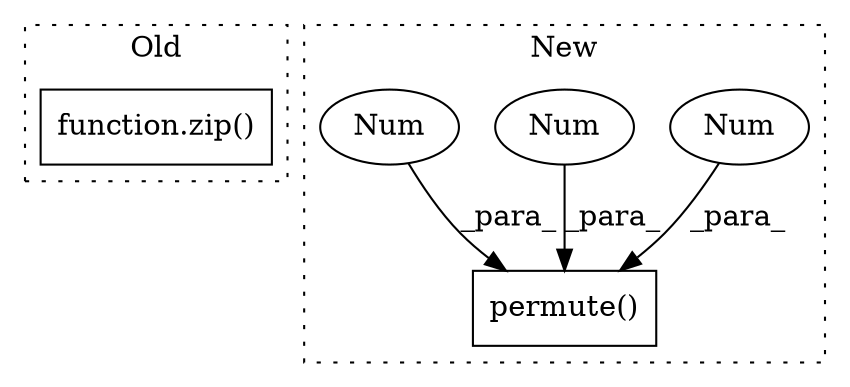 digraph G {
subgraph cluster0 {
1 [label="function.zip()" a="75" s="1216,1252" l="4,1" shape="box"];
label = "Old";
style="dotted";
}
subgraph cluster1 {
2 [label="permute()" a="75" s="1942,1959" l="10,1" shape="box"];
3 [label="Num" a="76" s="1955" l="1" shape="ellipse"];
4 [label="Num" a="76" s="1958" l="1" shape="ellipse"];
5 [label="Num" a="76" s="1952" l="1" shape="ellipse"];
label = "New";
style="dotted";
}
3 -> 2 [label="_para_"];
4 -> 2 [label="_para_"];
5 -> 2 [label="_para_"];
}